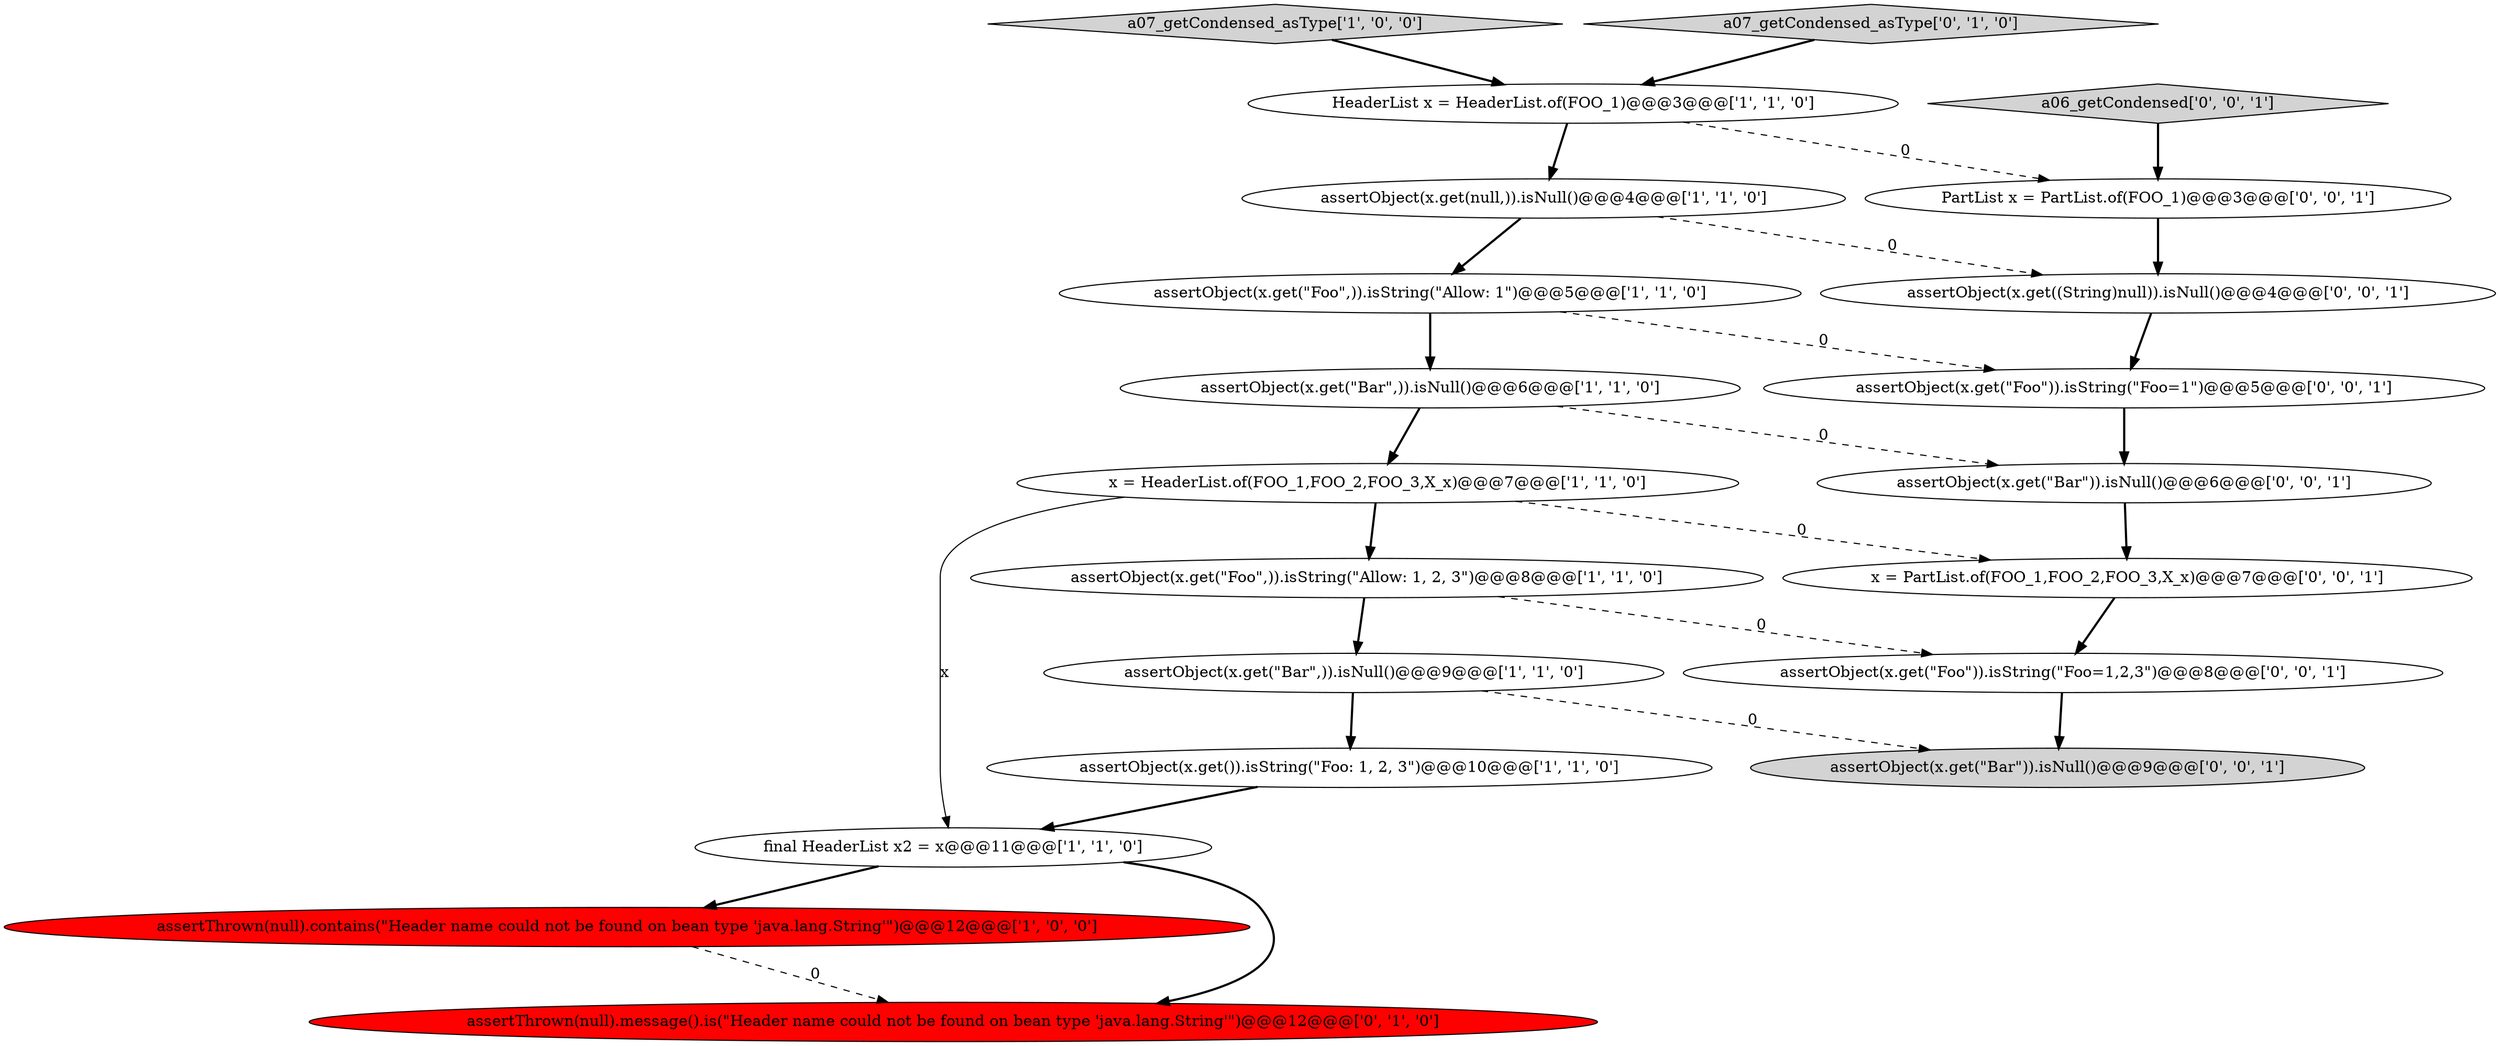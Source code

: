 digraph {
8 [style = filled, label = "assertObject(x.get(\"Foo\",)).isString(\"Allow: 1, 2, 3\")@@@8@@@['1', '1', '0']", fillcolor = white, shape = ellipse image = "AAA0AAABBB1BBB"];
18 [style = filled, label = "x = PartList.of(FOO_1,FOO_2,FOO_3,X_x)@@@7@@@['0', '0', '1']", fillcolor = white, shape = ellipse image = "AAA0AAABBB3BBB"];
19 [style = filled, label = "assertObject(x.get(\"Foo\")).isString(\"Foo=1,2,3\")@@@8@@@['0', '0', '1']", fillcolor = white, shape = ellipse image = "AAA0AAABBB3BBB"];
13 [style = filled, label = "assertObject(x.get(\"Bar\")).isNull()@@@9@@@['0', '0', '1']", fillcolor = lightgray, shape = ellipse image = "AAA0AAABBB3BBB"];
4 [style = filled, label = "assertObject(x.get(\"Bar\",)).isNull()@@@9@@@['1', '1', '0']", fillcolor = white, shape = ellipse image = "AAA0AAABBB1BBB"];
7 [style = filled, label = "x = HeaderList.of(FOO_1,FOO_2,FOO_3,X_x)@@@7@@@['1', '1', '0']", fillcolor = white, shape = ellipse image = "AAA0AAABBB1BBB"];
17 [style = filled, label = "assertObject(x.get(\"Foo\")).isString(\"Foo=1\")@@@5@@@['0', '0', '1']", fillcolor = white, shape = ellipse image = "AAA0AAABBB3BBB"];
2 [style = filled, label = "a07_getCondensed_asType['1', '0', '0']", fillcolor = lightgray, shape = diamond image = "AAA0AAABBB1BBB"];
0 [style = filled, label = "HeaderList x = HeaderList.of(FOO_1)@@@3@@@['1', '1', '0']", fillcolor = white, shape = ellipse image = "AAA0AAABBB1BBB"];
11 [style = filled, label = "a07_getCondensed_asType['0', '1', '0']", fillcolor = lightgray, shape = diamond image = "AAA0AAABBB2BBB"];
15 [style = filled, label = "PartList x = PartList.of(FOO_1)@@@3@@@['0', '0', '1']", fillcolor = white, shape = ellipse image = "AAA0AAABBB3BBB"];
3 [style = filled, label = "assertObject(x.get()).isString(\"Foo: 1, 2, 3\")@@@10@@@['1', '1', '0']", fillcolor = white, shape = ellipse image = "AAA0AAABBB1BBB"];
16 [style = filled, label = "assertObject(x.get((String)null)).isNull()@@@4@@@['0', '0', '1']", fillcolor = white, shape = ellipse image = "AAA0AAABBB3BBB"];
5 [style = filled, label = "assertThrown(null).contains(\"Header name could not be found on bean type 'java.lang.String'\")@@@12@@@['1', '0', '0']", fillcolor = red, shape = ellipse image = "AAA1AAABBB1BBB"];
10 [style = filled, label = "assertObject(x.get(null,)).isNull()@@@4@@@['1', '1', '0']", fillcolor = white, shape = ellipse image = "AAA0AAABBB1BBB"];
9 [style = filled, label = "assertObject(x.get(\"Foo\",)).isString(\"Allow: 1\")@@@5@@@['1', '1', '0']", fillcolor = white, shape = ellipse image = "AAA0AAABBB1BBB"];
1 [style = filled, label = "final HeaderList x2 = x@@@11@@@['1', '1', '0']", fillcolor = white, shape = ellipse image = "AAA0AAABBB1BBB"];
20 [style = filled, label = "assertObject(x.get(\"Bar\")).isNull()@@@6@@@['0', '0', '1']", fillcolor = white, shape = ellipse image = "AAA0AAABBB3BBB"];
6 [style = filled, label = "assertObject(x.get(\"Bar\",)).isNull()@@@6@@@['1', '1', '0']", fillcolor = white, shape = ellipse image = "AAA0AAABBB1BBB"];
12 [style = filled, label = "assertThrown(null).message().is(\"Header name could not be found on bean type 'java.lang.String'\")@@@12@@@['0', '1', '0']", fillcolor = red, shape = ellipse image = "AAA1AAABBB2BBB"];
14 [style = filled, label = "a06_getCondensed['0', '0', '1']", fillcolor = lightgray, shape = diamond image = "AAA0AAABBB3BBB"];
1->5 [style = bold, label=""];
8->19 [style = dashed, label="0"];
4->3 [style = bold, label=""];
5->12 [style = dashed, label="0"];
7->18 [style = dashed, label="0"];
3->1 [style = bold, label=""];
6->20 [style = dashed, label="0"];
18->19 [style = bold, label=""];
0->15 [style = dashed, label="0"];
16->17 [style = bold, label=""];
7->8 [style = bold, label=""];
15->16 [style = bold, label=""];
9->6 [style = bold, label=""];
20->18 [style = bold, label=""];
0->10 [style = bold, label=""];
2->0 [style = bold, label=""];
11->0 [style = bold, label=""];
19->13 [style = bold, label=""];
9->17 [style = dashed, label="0"];
1->12 [style = bold, label=""];
7->1 [style = solid, label="x"];
14->15 [style = bold, label=""];
10->9 [style = bold, label=""];
10->16 [style = dashed, label="0"];
8->4 [style = bold, label=""];
6->7 [style = bold, label=""];
4->13 [style = dashed, label="0"];
17->20 [style = bold, label=""];
}
